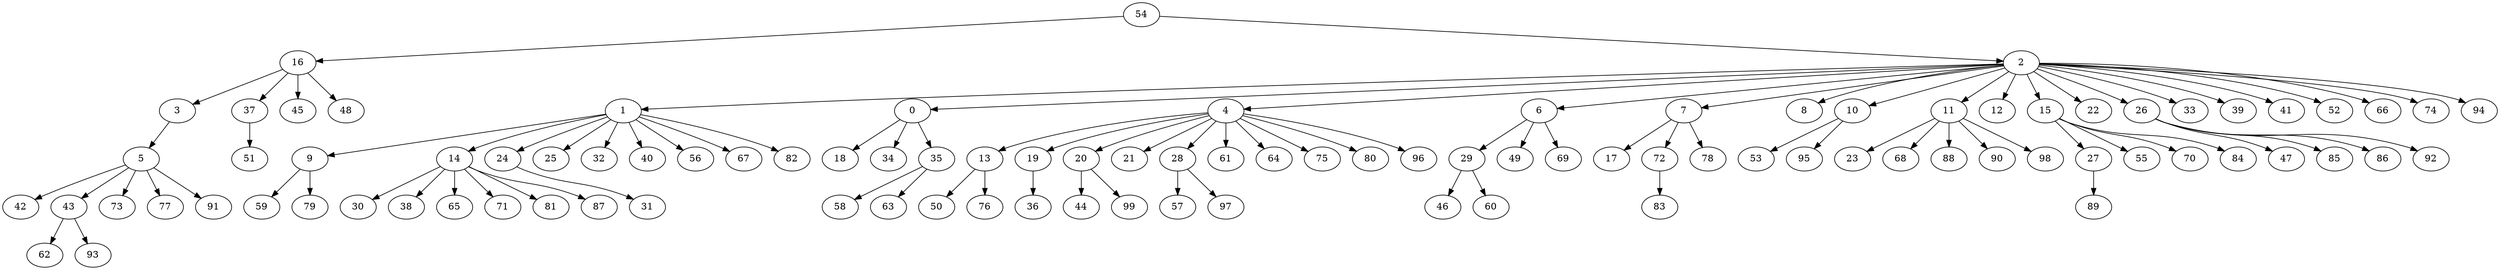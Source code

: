 digraph my_graph {
54 [label=54]
16 [label=16]
2 [label=2]
3 [label=3]
37 [label=37]
45 [label=45]
48 [label=48]
1 [label=1]
0 [label=0]
4 [label=4]
6 [label=6]
7 [label=7]
8 [label=8]
10 [label=10]
11 [label=11]
12 [label=12]
15 [label=15]
22 [label=22]
26 [label=26]
33 [label=33]
39 [label=39]
41 [label=41]
52 [label=52]
66 [label=66]
74 [label=74]
94 [label=94]
5 [label=5]
51 [label=51]
9 [label=9]
14 [label=14]
24 [label=24]
25 [label=25]
32 [label=32]
40 [label=40]
56 [label=56]
67 [label=67]
82 [label=82]
18 [label=18]
34 [label=34]
35 [label=35]
13 [label=13]
19 [label=19]
20 [label=20]
21 [label=21]
28 [label=28]
61 [label=61]
64 [label=64]
75 [label=75]
80 [label=80]
96 [label=96]
29 [label=29]
49 [label=49]
69 [label=69]
17 [label=17]
72 [label=72]
78 [label=78]
53 [label=53]
95 [label=95]
23 [label=23]
68 [label=68]
88 [label=88]
90 [label=90]
98 [label=98]
27 [label=27]
55 [label=55]
70 [label=70]
84 [label=84]
47 [label=47]
85 [label=85]
86 [label=86]
92 [label=92]
42 [label=42]
43 [label=43]
73 [label=73]
77 [label=77]
91 [label=91]
59 [label=59]
79 [label=79]
30 [label=30]
38 [label=38]
65 [label=65]
71 [label=71]
81 [label=81]
87 [label=87]
31 [label=31]
58 [label=58]
63 [label=63]
50 [label=50]
76 [label=76]
36 [label=36]
44 [label=44]
99 [label=99]
57 [label=57]
97 [label=97]
46 [label=46]
60 [label=60]
83 [label=83]
89 [label=89]
62 [label=62]
93 [label=93]
54->16
54->2
16->3
16->37
16->45
16->48
2->1
2->0
2->4
2->6
2->7
2->8
2->10
2->11
2->12
2->15
2->22
2->26
2->33
2->39
2->41
2->52
2->66
2->74
2->94
3->5
37->51
1->9
1->14
1->24
1->25
1->32
1->40
1->56
1->67
1->82
0->18
0->34
0->35
4->13
4->19
4->20
4->21
4->28
4->61
4->64
4->75
4->80
4->96
6->29
6->49
6->69
7->17
7->72
7->78
10->53
10->95
11->23
11->68
11->88
11->90
11->98
15->27
15->55
15->70
15->84
26->47
26->85
26->86
26->92
5->42
5->43
5->73
5->77
5->91
9->59
9->79
14->30
14->38
14->65
14->71
14->81
14->87
24->31
35->58
35->63
13->50
13->76
19->36
20->44
20->99
28->57
28->97
29->46
29->60
72->83
27->89
43->62
43->93
}